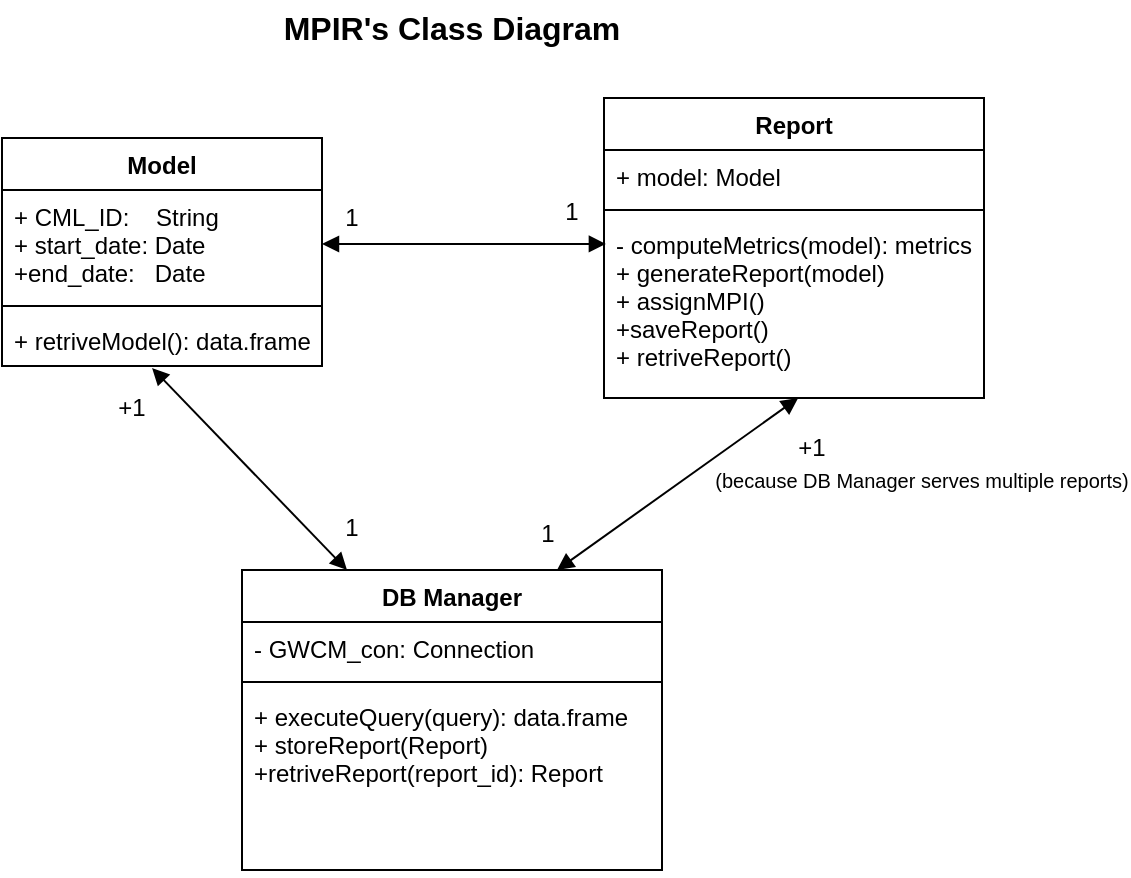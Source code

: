 <mxfile version="10.5.1" type="github"><diagram id="QW6IOjLLeBV_Fp2YoerF" name="Page-1"><mxGraphModel dx="918" dy="545" grid="1" gridSize="10" guides="1" tooltips="1" connect="1" arrows="1" fold="1" page="1" pageScale="1" pageWidth="827" pageHeight="1169" math="0" shadow="0"><root><mxCell id="0"/><mxCell id="1" parent="0"/><mxCell id="h6s7ZnvhDJazrf4CnJ4x-1" value="Model" style="swimlane;fontStyle=1;align=center;verticalAlign=top;childLayout=stackLayout;horizontal=1;startSize=26;horizontalStack=0;resizeParent=1;resizeParentMax=0;resizeLast=0;collapsible=1;marginBottom=0;" parent="1" vertex="1"><mxGeometry x="140" y="89" width="160" height="114" as="geometry"><mxRectangle x="130" y="120" width="70" height="26" as="alternateBounds"/></mxGeometry></mxCell><mxCell id="h6s7ZnvhDJazrf4CnJ4x-2" value="+ CML_ID:    String&#10;+ start_date: Date &#10;+end_date:   Date&#10;" style="text;strokeColor=none;fillColor=none;align=left;verticalAlign=top;spacingLeft=4;spacingRight=4;overflow=hidden;rotatable=0;points=[[0,0.5],[1,0.5]];portConstraint=eastwest;" parent="h6s7ZnvhDJazrf4CnJ4x-1" vertex="1"><mxGeometry y="26" width="160" height="54" as="geometry"/></mxCell><mxCell id="h6s7ZnvhDJazrf4CnJ4x-3" value="" style="line;strokeWidth=1;fillColor=none;align=left;verticalAlign=middle;spacingTop=-1;spacingLeft=3;spacingRight=3;rotatable=0;labelPosition=right;points=[];portConstraint=eastwest;" parent="h6s7ZnvhDJazrf4CnJ4x-1" vertex="1"><mxGeometry y="80" width="160" height="8" as="geometry"/></mxCell><mxCell id="h6s7ZnvhDJazrf4CnJ4x-4" value="+ retriveModel(): data.frame" style="text;strokeColor=none;fillColor=none;align=left;verticalAlign=top;spacingLeft=4;spacingRight=4;overflow=hidden;rotatable=0;points=[[0,0.5],[1,0.5]];portConstraint=eastwest;" parent="h6s7ZnvhDJazrf4CnJ4x-1" vertex="1"><mxGeometry y="88" width="160" height="26" as="geometry"/></mxCell><mxCell id="h6s7ZnvhDJazrf4CnJ4x-5" value="DB Manager" style="swimlane;fontStyle=1;align=center;verticalAlign=top;childLayout=stackLayout;horizontal=1;startSize=26;horizontalStack=0;resizeParent=1;resizeParentMax=0;resizeLast=0;collapsible=1;marginBottom=0;" parent="1" vertex="1"><mxGeometry x="260" y="305" width="210" height="150" as="geometry"/></mxCell><mxCell id="h6s7ZnvhDJazrf4CnJ4x-6" value="- GWCM_con: Connection" style="text;strokeColor=none;fillColor=none;align=left;verticalAlign=top;spacingLeft=4;spacingRight=4;overflow=hidden;rotatable=0;points=[[0,0.5],[1,0.5]];portConstraint=eastwest;" parent="h6s7ZnvhDJazrf4CnJ4x-5" vertex="1"><mxGeometry y="26" width="210" height="26" as="geometry"/></mxCell><mxCell id="h6s7ZnvhDJazrf4CnJ4x-7" value="" style="line;strokeWidth=1;fillColor=none;align=left;verticalAlign=middle;spacingTop=-1;spacingLeft=3;spacingRight=3;rotatable=0;labelPosition=right;points=[];portConstraint=eastwest;" parent="h6s7ZnvhDJazrf4CnJ4x-5" vertex="1"><mxGeometry y="52" width="210" height="8" as="geometry"/></mxCell><mxCell id="h6s7ZnvhDJazrf4CnJ4x-9" style="edgeStyle=orthogonalEdgeStyle;rounded=0;orthogonalLoop=1;jettySize=auto;html=1;exitX=1;exitY=0.5;exitDx=0;exitDy=0;" parent="h6s7ZnvhDJazrf4CnJ4x-5" source="h6s7ZnvhDJazrf4CnJ4x-6" target="h6s7ZnvhDJazrf4CnJ4x-6" edge="1"><mxGeometry relative="1" as="geometry"/></mxCell><mxCell id="h6s7ZnvhDJazrf4CnJ4x-8" value="+ executeQuery(query): data.frame&#10;+ storeReport(Report)&#10;+retriveReport(report_id): Report&#10;" style="text;strokeColor=none;fillColor=none;align=left;verticalAlign=top;spacingLeft=4;spacingRight=4;overflow=hidden;rotatable=0;points=[[0,0.5],[1,0.5]];portConstraint=eastwest;" parent="h6s7ZnvhDJazrf4CnJ4x-5" vertex="1"><mxGeometry y="60" width="210" height="90" as="geometry"/></mxCell><mxCell id="h6s7ZnvhDJazrf4CnJ4x-18" value="Report" style="swimlane;fontStyle=1;align=center;verticalAlign=top;childLayout=stackLayout;horizontal=1;startSize=26;horizontalStack=0;resizeParent=1;resizeParentMax=0;resizeLast=0;collapsible=1;marginBottom=0;" parent="1" vertex="1"><mxGeometry x="441" y="69" width="190" height="150" as="geometry"/></mxCell><mxCell id="h6s7ZnvhDJazrf4CnJ4x-19" value="+ model: Model" style="text;strokeColor=none;fillColor=none;align=left;verticalAlign=top;spacingLeft=4;spacingRight=4;overflow=hidden;rotatable=0;points=[[0,0.5],[1,0.5]];portConstraint=eastwest;" parent="h6s7ZnvhDJazrf4CnJ4x-18" vertex="1"><mxGeometry y="26" width="190" height="26" as="geometry"/></mxCell><mxCell id="h6s7ZnvhDJazrf4CnJ4x-20" value="" style="line;strokeWidth=1;fillColor=none;align=left;verticalAlign=middle;spacingTop=-1;spacingLeft=3;spacingRight=3;rotatable=0;labelPosition=right;points=[];portConstraint=eastwest;" parent="h6s7ZnvhDJazrf4CnJ4x-18" vertex="1"><mxGeometry y="52" width="190" height="8" as="geometry"/></mxCell><mxCell id="h6s7ZnvhDJazrf4CnJ4x-21" style="edgeStyle=orthogonalEdgeStyle;rounded=0;orthogonalLoop=1;jettySize=auto;html=1;exitX=1;exitY=0.5;exitDx=0;exitDy=0;" parent="h6s7ZnvhDJazrf4CnJ4x-18" source="h6s7ZnvhDJazrf4CnJ4x-19" target="h6s7ZnvhDJazrf4CnJ4x-19" edge="1"><mxGeometry relative="1" as="geometry"/></mxCell><mxCell id="h6s7ZnvhDJazrf4CnJ4x-22" value="- computeMetrics(model): metrics&#10;+ generateReport(model)&#10;+ assignMPI()&#10;+saveReport()&#10;+ retriveReport()" style="text;strokeColor=none;fillColor=none;align=left;verticalAlign=top;spacingLeft=4;spacingRight=4;overflow=hidden;rotatable=0;points=[[0,0.5],[1,0.5]];portConstraint=eastwest;" parent="h6s7ZnvhDJazrf4CnJ4x-18" vertex="1"><mxGeometry y="60" width="190" height="90" as="geometry"/></mxCell><mxCell id="h6s7ZnvhDJazrf4CnJ4x-35" value="" style="endArrow=block;startArrow=block;endFill=1;startFill=1;html=1;strokeColor=#000000;exitX=0.469;exitY=1.038;exitDx=0;exitDy=0;exitPerimeter=0;entryX=0.25;entryY=0;entryDx=0;entryDy=0;" parent="1" source="h6s7ZnvhDJazrf4CnJ4x-4" target="h6s7ZnvhDJazrf4CnJ4x-5" edge="1"><mxGeometry width="160" relative="1" as="geometry"><mxPoint x="140" y="480" as="sourcePoint"/><mxPoint x="300" y="480" as="targetPoint"/></mxGeometry></mxCell><mxCell id="h6s7ZnvhDJazrf4CnJ4x-36" value="" style="endArrow=block;startArrow=block;endFill=1;startFill=1;html=1;strokeColor=#000000;exitX=1;exitY=0.5;exitDx=0;exitDy=0;entryX=0.005;entryY=0.144;entryDx=0;entryDy=0;entryPerimeter=0;" parent="1" source="h6s7ZnvhDJazrf4CnJ4x-2" target="h6s7ZnvhDJazrf4CnJ4x-22" edge="1"><mxGeometry width="160" relative="1" as="geometry"><mxPoint x="310" y="250" as="sourcePoint"/><mxPoint x="470" y="250" as="targetPoint"/></mxGeometry></mxCell><mxCell id="h6s7ZnvhDJazrf4CnJ4x-37" value="" style="endArrow=block;startArrow=block;endFill=1;startFill=1;html=1;strokeColor=#000000;entryX=0.511;entryY=1;entryDx=0;entryDy=0;entryPerimeter=0;exitX=0.75;exitY=0;exitDx=0;exitDy=0;" parent="1" source="h6s7ZnvhDJazrf4CnJ4x-5" target="h6s7ZnvhDJazrf4CnJ4x-22" edge="1"><mxGeometry width="160" relative="1" as="geometry"><mxPoint x="410" y="270" as="sourcePoint"/><mxPoint x="570" y="270" as="targetPoint"/></mxGeometry></mxCell><mxCell id="h6s7ZnvhDJazrf4CnJ4x-38" value="1" style="text;align=center;fontStyle=0;verticalAlign=middle;spacingLeft=3;spacingRight=3;strokeColor=none;rotatable=0;points=[[0,0.5],[1,0.5]];portConstraint=eastwest;" parent="1" vertex="1"><mxGeometry x="300" y="115" width="30" height="26" as="geometry"/></mxCell><mxCell id="h6s7ZnvhDJazrf4CnJ4x-39" value="1" style="text;align=center;fontStyle=0;verticalAlign=middle;spacingLeft=3;spacingRight=3;strokeColor=none;rotatable=0;points=[[0,0.5],[1,0.5]];portConstraint=eastwest;" parent="1" vertex="1"><mxGeometry x="410" y="112" width="30" height="26" as="geometry"/></mxCell><mxCell id="h6s7ZnvhDJazrf4CnJ4x-40" value="+1" style="text;align=center;fontStyle=0;verticalAlign=middle;spacingLeft=3;spacingRight=3;strokeColor=none;rotatable=0;points=[[0,0.5],[1,0.5]];portConstraint=eastwest;" parent="1" vertex="1"><mxGeometry x="530" y="230" width="30" height="26" as="geometry"/></mxCell><mxCell id="h6s7ZnvhDJazrf4CnJ4x-41" value="1" style="text;align=center;fontStyle=0;verticalAlign=middle;spacingLeft=3;spacingRight=3;strokeColor=none;rotatable=0;points=[[0,0.5],[1,0.5]];portConstraint=eastwest;" parent="1" vertex="1"><mxGeometry x="398" y="273" width="30" height="26" as="geometry"/></mxCell><mxCell id="h6s7ZnvhDJazrf4CnJ4x-42" value="1" style="text;align=center;fontStyle=0;verticalAlign=middle;spacingLeft=3;spacingRight=3;strokeColor=none;rotatable=0;points=[[0,0.5],[1,0.5]];portConstraint=eastwest;" parent="1" vertex="1"><mxGeometry x="300" y="270" width="30" height="26" as="geometry"/></mxCell><mxCell id="h6s7ZnvhDJazrf4CnJ4x-43" value="+1" style="text;align=center;fontStyle=0;verticalAlign=middle;spacingLeft=3;spacingRight=3;strokeColor=none;rotatable=0;points=[[0,0.5],[1,0.5]];portConstraint=eastwest;" parent="1" vertex="1"><mxGeometry x="190" y="210" width="30" height="26" as="geometry"/></mxCell><mxCell id="h6s7ZnvhDJazrf4CnJ4x-45" value="(because DB Manager serves multiple reports)" style="text;align=center;fontStyle=0;verticalAlign=middle;spacingLeft=3;spacingRight=3;strokeColor=none;rotatable=0;points=[[0,0.5],[1,0.5]];portConstraint=eastwest;fontSize=10;" parent="1" vertex="1"><mxGeometry x="560" y="249" width="80" height="22" as="geometry"/></mxCell><mxCell id="LvSNBtDxnV1m-owJ1_QF-1" value="MPIR's Class Diagram" style="text;align=center;fontStyle=1;verticalAlign=middle;spacingLeft=3;spacingRight=3;strokeColor=none;rotatable=0;points=[[0,0.5],[1,0.5]];portConstraint=eastwest;fontSize=16;" vertex="1" parent="1"><mxGeometry x="325" y="20" width="80" height="26" as="geometry"/></mxCell></root></mxGraphModel></diagram></mxfile>